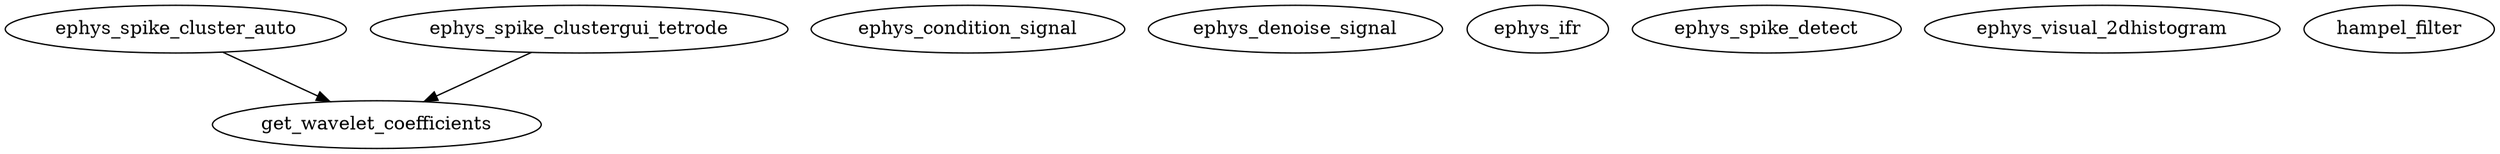 /* Created by mdot for Matlab */
digraph m2html {
  ephys_spike_cluster_auto -> get_wavelet_coefficients;
  ephys_spike_clustergui_tetrode -> get_wavelet_coefficients;

  ephys_condition_signal [URL="ephys_condition_signal.html"];
  ephys_denoise_signal [URL="ephys_denoise_signal.html"];
  ephys_ifr [URL="ephys_ifr.html"];
  ephys_spike_cluster_auto [URL="ephys_spike_cluster_auto.html"];
  ephys_spike_clustergui_tetrode [URL="ephys_spike_clustergui_tetrode.html"];
  ephys_spike_detect [URL="ephys_spike_detect.html"];
  ephys_visual_2dhistogram [URL="ephys_visual_2dhistogram.html"];
  get_wavelet_coefficients [URL="get_wavelet_coefficients.html"];
  hampel_filter [URL="hampel_filter.html"];
}